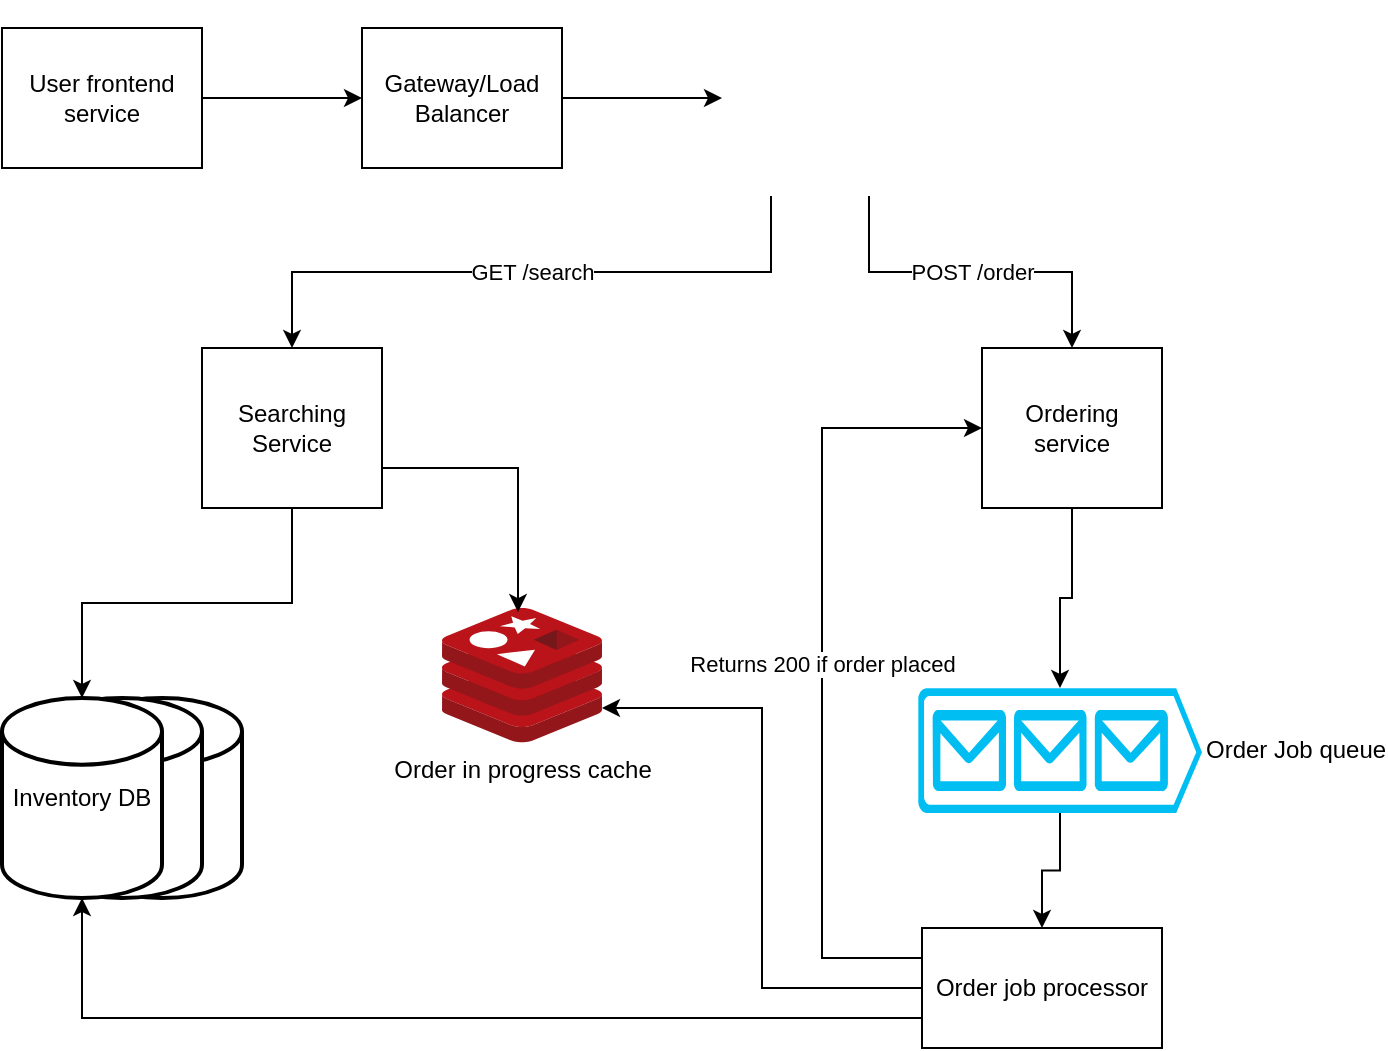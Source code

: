 <mxfile version="27.1.3">
  <diagram name="Page-1" id="khZm1yznU_Jb0zRZG1mJ">
    <mxGraphModel dx="1426" dy="751" grid="1" gridSize="10" guides="1" tooltips="1" connect="1" arrows="1" fold="1" page="1" pageScale="1" pageWidth="827" pageHeight="1169" math="0" shadow="0">
      <root>
        <mxCell id="0" />
        <mxCell id="1" parent="0" />
        <mxCell id="KrBTROl6qVY0DUBUHca1-3" value="" style="edgeStyle=orthogonalEdgeStyle;rounded=0;orthogonalLoop=1;jettySize=auto;html=1;" edge="1" parent="1" source="KrBTROl6qVY0DUBUHca1-1" target="KrBTROl6qVY0DUBUHca1-2">
          <mxGeometry relative="1" as="geometry" />
        </mxCell>
        <mxCell id="KrBTROl6qVY0DUBUHca1-1" value="User frontend service" style="rounded=0;whiteSpace=wrap;html=1;" vertex="1" parent="1">
          <mxGeometry x="90" y="150" width="100" height="70" as="geometry" />
        </mxCell>
        <mxCell id="KrBTROl6qVY0DUBUHca1-8" style="edgeStyle=orthogonalEdgeStyle;rounded=0;orthogonalLoop=1;jettySize=auto;html=1;exitX=1;exitY=0.5;exitDx=0;exitDy=0;" edge="1" parent="1" source="KrBTROl6qVY0DUBUHca1-2" target="KrBTROl6qVY0DUBUHca1-4">
          <mxGeometry relative="1" as="geometry" />
        </mxCell>
        <mxCell id="KrBTROl6qVY0DUBUHca1-2" value="Gateway/Load Balancer" style="rounded=0;whiteSpace=wrap;html=1;" vertex="1" parent="1">
          <mxGeometry x="270" y="150" width="100" height="70" as="geometry" />
        </mxCell>
        <mxCell id="KrBTROl6qVY0DUBUHca1-9" value="GET /search" style="edgeStyle=orthogonalEdgeStyle;rounded=0;orthogonalLoop=1;jettySize=auto;html=1;exitX=0.25;exitY=1;exitDx=0;exitDy=0;" edge="1" parent="1" source="KrBTROl6qVY0DUBUHca1-4" target="KrBTROl6qVY0DUBUHca1-5">
          <mxGeometry relative="1" as="geometry" />
        </mxCell>
        <mxCell id="KrBTROl6qVY0DUBUHca1-10" value="POST /order" style="edgeStyle=orthogonalEdgeStyle;rounded=0;orthogonalLoop=1;jettySize=auto;html=1;exitX=0.75;exitY=1;exitDx=0;exitDy=0;" edge="1" parent="1" source="KrBTROl6qVY0DUBUHca1-4" target="KrBTROl6qVY0DUBUHca1-7">
          <mxGeometry relative="1" as="geometry" />
        </mxCell>
        <mxCell id="KrBTROl6qVY0DUBUHca1-4" value="" style="shape=image;html=1;verticalAlign=top;verticalLabelPosition=bottom;labelBackgroundColor=#ffffff;imageAspect=0;aspect=fixed;image=https://cdn3.iconfinder.com/data/icons/brands-pack/240/graphql-128.png" vertex="1" parent="1">
          <mxGeometry x="450" y="136" width="98" height="98" as="geometry" />
        </mxCell>
        <mxCell id="KrBTROl6qVY0DUBUHca1-16" style="edgeStyle=orthogonalEdgeStyle;rounded=0;orthogonalLoop=1;jettySize=auto;html=1;exitX=0.5;exitY=1;exitDx=0;exitDy=0;" edge="1" parent="1" source="KrBTROl6qVY0DUBUHca1-5" target="KrBTROl6qVY0DUBUHca1-12">
          <mxGeometry relative="1" as="geometry" />
        </mxCell>
        <mxCell id="KrBTROl6qVY0DUBUHca1-5" value="Searching Service" style="rounded=0;whiteSpace=wrap;html=1;" vertex="1" parent="1">
          <mxGeometry x="190" y="310" width="90" height="80" as="geometry" />
        </mxCell>
        <mxCell id="KrBTROl6qVY0DUBUHca1-7" value="Ordering service" style="rounded=0;whiteSpace=wrap;html=1;" vertex="1" parent="1">
          <mxGeometry x="580" y="310" width="90" height="80" as="geometry" />
        </mxCell>
        <mxCell id="KrBTROl6qVY0DUBUHca1-15" value="" style="strokeWidth=2;html=1;shape=mxgraph.flowchart.database;whiteSpace=wrap;" vertex="1" parent="1">
          <mxGeometry x="130" y="485" width="80" height="100" as="geometry" />
        </mxCell>
        <mxCell id="KrBTROl6qVY0DUBUHca1-14" value="" style="strokeWidth=2;html=1;shape=mxgraph.flowchart.database;whiteSpace=wrap;" vertex="1" parent="1">
          <mxGeometry x="110" y="485" width="80" height="100" as="geometry" />
        </mxCell>
        <mxCell id="KrBTROl6qVY0DUBUHca1-12" value="Inventory DB" style="strokeWidth=2;html=1;shape=mxgraph.flowchart.database;whiteSpace=wrap;" vertex="1" parent="1">
          <mxGeometry x="90" y="485" width="80" height="100" as="geometry" />
        </mxCell>
        <mxCell id="KrBTROl6qVY0DUBUHca1-20" style="edgeStyle=orthogonalEdgeStyle;rounded=0;orthogonalLoop=1;jettySize=auto;html=1;exitX=0.5;exitY=1;exitDx=0;exitDy=0;exitPerimeter=0;" edge="1" parent="1" source="KrBTROl6qVY0DUBUHca1-17" target="KrBTROl6qVY0DUBUHca1-19">
          <mxGeometry relative="1" as="geometry" />
        </mxCell>
        <mxCell id="KrBTROl6qVY0DUBUHca1-17" value="Order Job queue" style="verticalLabelPosition=middle;html=1;verticalAlign=middle;align=left;strokeColor=none;fillColor=#00BEF2;shape=mxgraph.azure.queue_generic;pointerEvents=1;labelPosition=right;" vertex="1" parent="1">
          <mxGeometry x="548" y="480" width="142" height="62.5" as="geometry" />
        </mxCell>
        <mxCell id="KrBTROl6qVY0DUBUHca1-18" style="edgeStyle=orthogonalEdgeStyle;rounded=0;orthogonalLoop=1;jettySize=auto;html=1;exitX=0.5;exitY=1;exitDx=0;exitDy=0;entryX=0.5;entryY=0;entryDx=0;entryDy=0;entryPerimeter=0;" edge="1" parent="1" source="KrBTROl6qVY0DUBUHca1-7" target="KrBTROl6qVY0DUBUHca1-17">
          <mxGeometry relative="1" as="geometry" />
        </mxCell>
        <mxCell id="KrBTROl6qVY0DUBUHca1-21" style="edgeStyle=orthogonalEdgeStyle;rounded=0;orthogonalLoop=1;jettySize=auto;html=1;exitX=0;exitY=0.75;exitDx=0;exitDy=0;" edge="1" parent="1" source="KrBTROl6qVY0DUBUHca1-19" target="KrBTROl6qVY0DUBUHca1-12">
          <mxGeometry relative="1" as="geometry" />
        </mxCell>
        <mxCell id="KrBTROl6qVY0DUBUHca1-22" value="Returns 200 if order placed" style="edgeStyle=orthogonalEdgeStyle;rounded=0;orthogonalLoop=1;jettySize=auto;html=1;exitX=0;exitY=0.25;exitDx=0;exitDy=0;entryX=0;entryY=0.5;entryDx=0;entryDy=0;" edge="1" parent="1" source="KrBTROl6qVY0DUBUHca1-19" target="KrBTROl6qVY0DUBUHca1-7">
          <mxGeometry relative="1" as="geometry">
            <Array as="points">
              <mxPoint x="500" y="615" />
              <mxPoint x="500" y="350" />
            </Array>
          </mxGeometry>
        </mxCell>
        <mxCell id="KrBTROl6qVY0DUBUHca1-19" value="Order job processor" style="rounded=0;whiteSpace=wrap;html=1;" vertex="1" parent="1">
          <mxGeometry x="550" y="600" width="120" height="60" as="geometry" />
        </mxCell>
        <mxCell id="KrBTROl6qVY0DUBUHca1-23" value="Order in progress cache" style="image;sketch=0;aspect=fixed;html=1;points=[];align=center;fontSize=12;image=img/lib/mscae/Cache_Redis_Product.svg;" vertex="1" parent="1">
          <mxGeometry x="310" y="440" width="80" height="67.2" as="geometry" />
        </mxCell>
        <mxCell id="KrBTROl6qVY0DUBUHca1-24" style="edgeStyle=orthogonalEdgeStyle;rounded=0;orthogonalLoop=1;jettySize=auto;html=1;exitX=0;exitY=0.5;exitDx=0;exitDy=0;entryX=1;entryY=0.744;entryDx=0;entryDy=0;entryPerimeter=0;" edge="1" parent="1" source="KrBTROl6qVY0DUBUHca1-19" target="KrBTROl6qVY0DUBUHca1-23">
          <mxGeometry relative="1" as="geometry" />
        </mxCell>
        <mxCell id="KrBTROl6qVY0DUBUHca1-25" style="edgeStyle=orthogonalEdgeStyle;rounded=0;orthogonalLoop=1;jettySize=auto;html=1;exitX=1;exitY=0.75;exitDx=0;exitDy=0;entryX=0.475;entryY=0.03;entryDx=0;entryDy=0;entryPerimeter=0;" edge="1" parent="1" source="KrBTROl6qVY0DUBUHca1-5" target="KrBTROl6qVY0DUBUHca1-23">
          <mxGeometry relative="1" as="geometry" />
        </mxCell>
      </root>
    </mxGraphModel>
  </diagram>
</mxfile>
